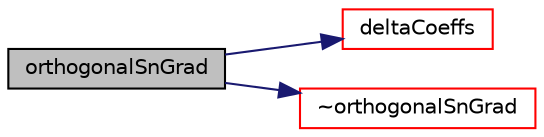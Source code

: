 digraph "orthogonalSnGrad"
{
  bgcolor="transparent";
  edge [fontname="Helvetica",fontsize="10",labelfontname="Helvetica",labelfontsize="10"];
  node [fontname="Helvetica",fontsize="10",shape=record];
  rankdir="LR";
  Node2 [label="orthogonalSnGrad",height=0.2,width=0.4,color="black", fillcolor="grey75", style="filled", fontcolor="black"];
  Node2 -> Node3 [color="midnightblue",fontsize="10",style="solid",fontname="Helvetica"];
  Node3 [label="deltaCoeffs",height=0.2,width=0.4,color="red",URL="$a23425.html#a667ebdf633f1e589149d9502f9b566b0",tooltip="Return the interpolation weighting factors for the given field. "];
  Node2 -> Node311 [color="midnightblue",fontsize="10",style="solid",fontname="Helvetica"];
  Node311 [label="~orthogonalSnGrad",height=0.2,width=0.4,color="red",URL="$a23425.html#a062fe10d4c15d1a86d9cba8362e4a938",tooltip="Destructor. "];
}
